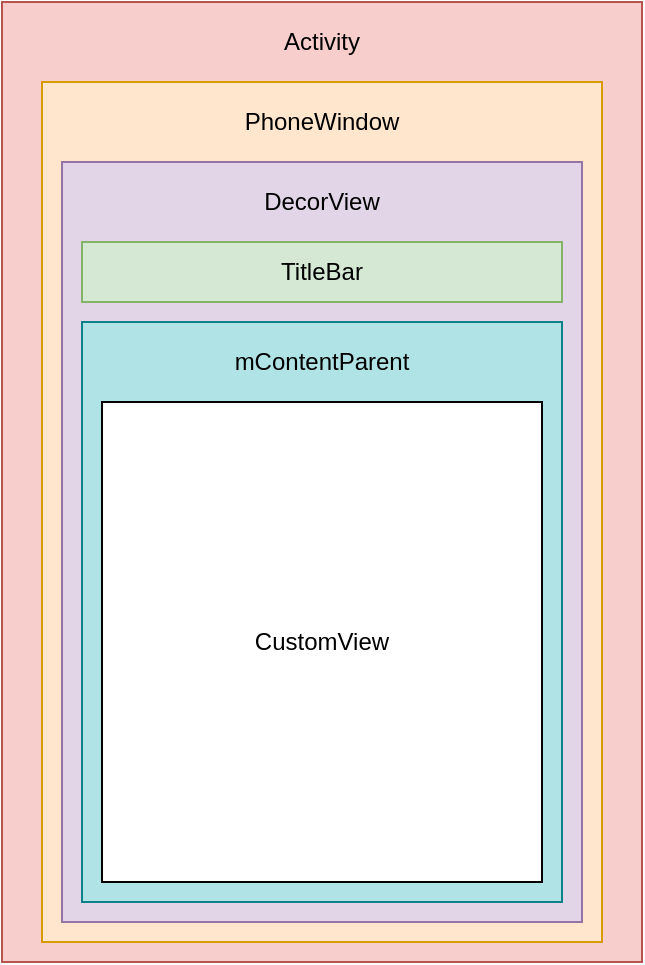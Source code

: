 <mxfile version="13.0.1" type="github">
  <diagram id="0TO374OKkExQ7WEQYO9L" name="Act-Win-View">
    <mxGraphModel dx="1426" dy="803" grid="1" gridSize="10" guides="1" tooltips="1" connect="1" arrows="1" fold="1" page="1" pageScale="1" pageWidth="827" pageHeight="1169" math="0" shadow="0">
      <root>
        <mxCell id="0" />
        <mxCell id="1" parent="0" />
        <mxCell id="cJ8YhBYZYdlIjN5Np3-_-1" value="" style="rounded=0;whiteSpace=wrap;html=1;fillColor=#f8cecc;strokeColor=#b85450;" vertex="1" parent="1">
          <mxGeometry x="160" y="80" width="320" height="480" as="geometry" />
        </mxCell>
        <mxCell id="cJ8YhBYZYdlIjN5Np3-_-2" value="Activity" style="text;html=1;strokeColor=none;fillColor=none;align=center;verticalAlign=middle;whiteSpace=wrap;rounded=0;" vertex="1" parent="1">
          <mxGeometry x="300" y="90" width="40" height="20" as="geometry" />
        </mxCell>
        <mxCell id="cJ8YhBYZYdlIjN5Np3-_-3" value="" style="rounded=0;whiteSpace=wrap;html=1;fillColor=#ffe6cc;strokeColor=#d79b00;" vertex="1" parent="1">
          <mxGeometry x="180" y="120" width="280" height="430" as="geometry" />
        </mxCell>
        <mxCell id="cJ8YhBYZYdlIjN5Np3-_-4" value="PhoneWindow" style="text;html=1;strokeColor=none;fillColor=none;align=center;verticalAlign=middle;whiteSpace=wrap;rounded=0;" vertex="1" parent="1">
          <mxGeometry x="300" y="130" width="40" height="20" as="geometry" />
        </mxCell>
        <mxCell id="cJ8YhBYZYdlIjN5Np3-_-5" value="" style="rounded=0;whiteSpace=wrap;html=1;fillColor=#e1d5e7;strokeColor=#9673a6;" vertex="1" parent="1">
          <mxGeometry x="190" y="160" width="260" height="380" as="geometry" />
        </mxCell>
        <mxCell id="cJ8YhBYZYdlIjN5Np3-_-6" value="DecorView" style="text;html=1;strokeColor=none;fillColor=none;align=center;verticalAlign=middle;whiteSpace=wrap;rounded=0;" vertex="1" parent="1">
          <mxGeometry x="300" y="170" width="40" height="20" as="geometry" />
        </mxCell>
        <mxCell id="cJ8YhBYZYdlIjN5Np3-_-7" value="" style="rounded=0;whiteSpace=wrap;html=1;fillColor=#d5e8d4;strokeColor=#82b366;" vertex="1" parent="1">
          <mxGeometry x="200" y="200" width="240" height="30" as="geometry" />
        </mxCell>
        <mxCell id="cJ8YhBYZYdlIjN5Np3-_-8" value="" style="rounded=0;whiteSpace=wrap;html=1;fillColor=#b0e3e6;strokeColor=#0e8088;" vertex="1" parent="1">
          <mxGeometry x="200" y="240" width="240" height="290" as="geometry" />
        </mxCell>
        <mxCell id="cJ8YhBYZYdlIjN5Np3-_-9" value="TitleBar" style="text;html=1;strokeColor=none;fillColor=none;align=center;verticalAlign=middle;whiteSpace=wrap;rounded=0;" vertex="1" parent="1">
          <mxGeometry x="300" y="205" width="40" height="20" as="geometry" />
        </mxCell>
        <mxCell id="cJ8YhBYZYdlIjN5Np3-_-10" value="mContentParent" style="text;html=1;strokeColor=none;fillColor=none;align=center;verticalAlign=middle;whiteSpace=wrap;rounded=0;" vertex="1" parent="1">
          <mxGeometry x="300" y="250" width="40" height="20" as="geometry" />
        </mxCell>
        <mxCell id="cJ8YhBYZYdlIjN5Np3-_-11" value="CustomView" style="rounded=0;whiteSpace=wrap;html=1;" vertex="1" parent="1">
          <mxGeometry x="210" y="280" width="220" height="240" as="geometry" />
        </mxCell>
      </root>
    </mxGraphModel>
  </diagram>
</mxfile>
